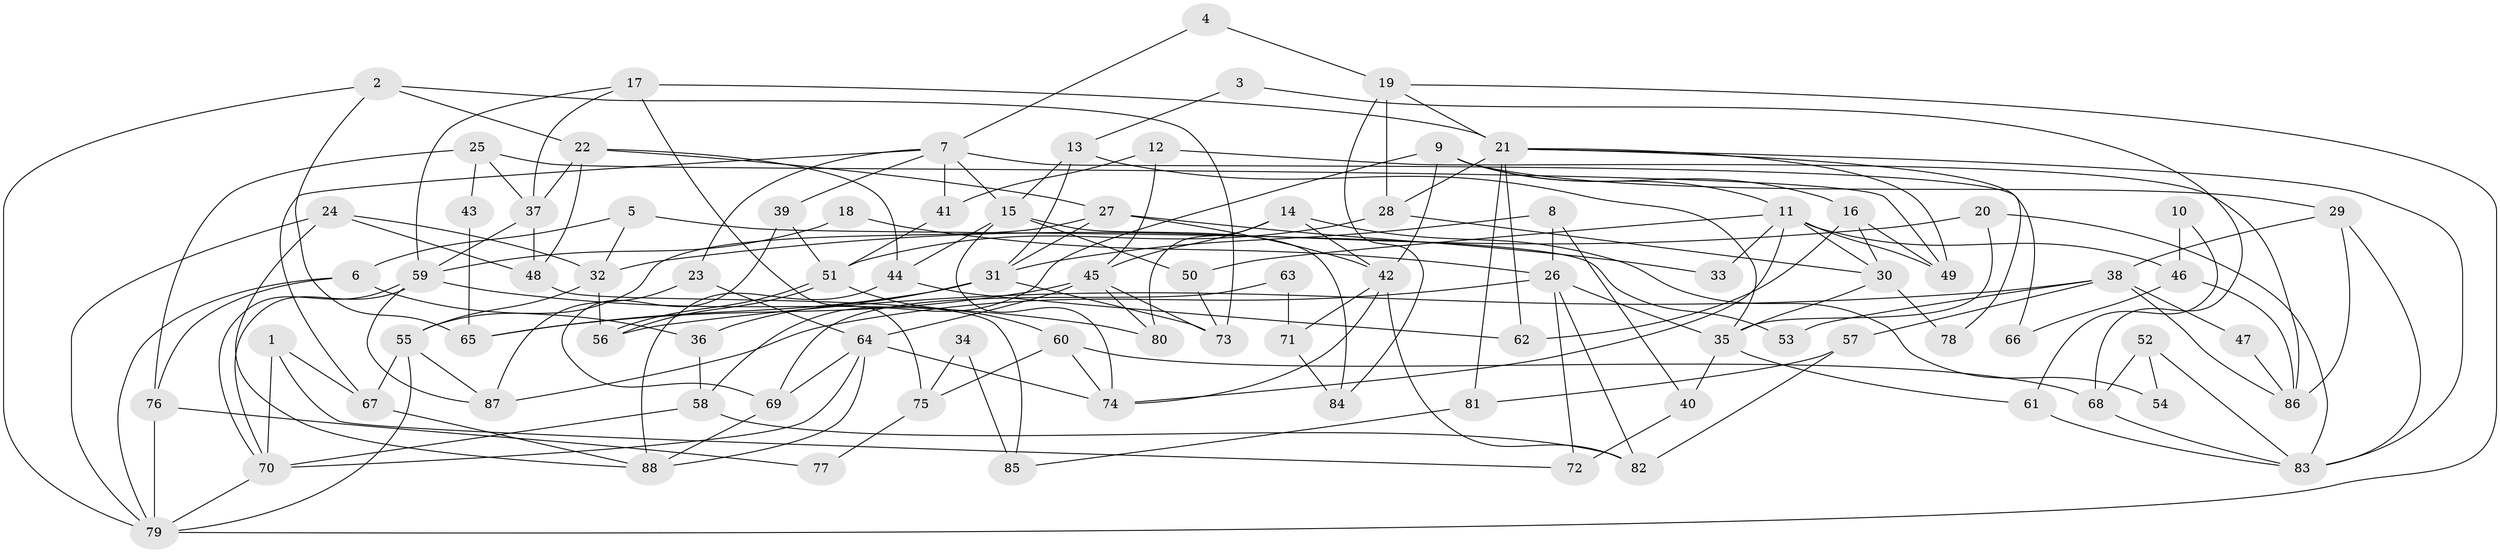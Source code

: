 // Generated by graph-tools (version 1.1) at 2025/50/03/09/25 03:50:05]
// undirected, 88 vertices, 176 edges
graph export_dot {
graph [start="1"]
  node [color=gray90,style=filled];
  1;
  2;
  3;
  4;
  5;
  6;
  7;
  8;
  9;
  10;
  11;
  12;
  13;
  14;
  15;
  16;
  17;
  18;
  19;
  20;
  21;
  22;
  23;
  24;
  25;
  26;
  27;
  28;
  29;
  30;
  31;
  32;
  33;
  34;
  35;
  36;
  37;
  38;
  39;
  40;
  41;
  42;
  43;
  44;
  45;
  46;
  47;
  48;
  49;
  50;
  51;
  52;
  53;
  54;
  55;
  56;
  57;
  58;
  59;
  60;
  61;
  62;
  63;
  64;
  65;
  66;
  67;
  68;
  69;
  70;
  71;
  72;
  73;
  74;
  75;
  76;
  77;
  78;
  79;
  80;
  81;
  82;
  83;
  84;
  85;
  86;
  87;
  88;
  1 -- 70;
  1 -- 67;
  1 -- 72;
  2 -- 65;
  2 -- 22;
  2 -- 73;
  2 -- 79;
  3 -- 68;
  3 -- 13;
  4 -- 19;
  4 -- 7;
  5 -- 6;
  5 -- 32;
  5 -- 53;
  6 -- 79;
  6 -- 36;
  6 -- 76;
  7 -- 39;
  7 -- 67;
  7 -- 15;
  7 -- 23;
  7 -- 41;
  7 -- 66;
  8 -- 31;
  8 -- 40;
  8 -- 26;
  9 -- 42;
  9 -- 11;
  9 -- 16;
  9 -- 29;
  9 -- 58;
  10 -- 61;
  10 -- 46;
  11 -- 74;
  11 -- 49;
  11 -- 30;
  11 -- 33;
  11 -- 46;
  11 -- 50;
  12 -- 45;
  12 -- 41;
  12 -- 86;
  13 -- 31;
  13 -- 35;
  13 -- 15;
  14 -- 45;
  14 -- 80;
  14 -- 42;
  14 -- 54;
  15 -- 44;
  15 -- 50;
  15 -- 74;
  15 -- 84;
  16 -- 30;
  16 -- 49;
  16 -- 62;
  17 -- 59;
  17 -- 21;
  17 -- 37;
  17 -- 75;
  18 -- 59;
  18 -- 26;
  19 -- 21;
  19 -- 79;
  19 -- 28;
  19 -- 84;
  20 -- 35;
  20 -- 32;
  20 -- 83;
  21 -- 62;
  21 -- 49;
  21 -- 28;
  21 -- 78;
  21 -- 81;
  21 -- 83;
  22 -- 27;
  22 -- 37;
  22 -- 44;
  22 -- 48;
  23 -- 64;
  23 -- 87;
  24 -- 48;
  24 -- 88;
  24 -- 32;
  24 -- 79;
  25 -- 37;
  25 -- 76;
  25 -- 43;
  25 -- 49;
  26 -- 87;
  26 -- 35;
  26 -- 72;
  26 -- 82;
  27 -- 42;
  27 -- 55;
  27 -- 31;
  27 -- 33;
  28 -- 30;
  28 -- 51;
  29 -- 83;
  29 -- 38;
  29 -- 86;
  30 -- 35;
  30 -- 78;
  31 -- 73;
  31 -- 36;
  31 -- 65;
  32 -- 56;
  32 -- 55;
  34 -- 85;
  34 -- 75;
  35 -- 40;
  35 -- 61;
  36 -- 58;
  37 -- 59;
  37 -- 48;
  38 -- 86;
  38 -- 47;
  38 -- 53;
  38 -- 56;
  38 -- 57;
  39 -- 51;
  39 -- 69;
  40 -- 72;
  41 -- 51;
  42 -- 82;
  42 -- 71;
  42 -- 74;
  43 -- 65;
  44 -- 62;
  44 -- 88;
  45 -- 64;
  45 -- 73;
  45 -- 65;
  45 -- 80;
  46 -- 86;
  46 -- 66;
  47 -- 86;
  48 -- 85;
  50 -- 73;
  51 -- 56;
  51 -- 56;
  51 -- 60;
  52 -- 68;
  52 -- 83;
  52 -- 54;
  55 -- 79;
  55 -- 67;
  55 -- 87;
  57 -- 82;
  57 -- 81;
  58 -- 70;
  58 -- 82;
  59 -- 87;
  59 -- 70;
  59 -- 70;
  59 -- 80;
  60 -- 74;
  60 -- 68;
  60 -- 75;
  61 -- 83;
  63 -- 71;
  63 -- 69;
  64 -- 74;
  64 -- 70;
  64 -- 69;
  64 -- 88;
  67 -- 88;
  68 -- 83;
  69 -- 88;
  70 -- 79;
  71 -- 84;
  75 -- 77;
  76 -- 79;
  76 -- 77;
  81 -- 85;
}
